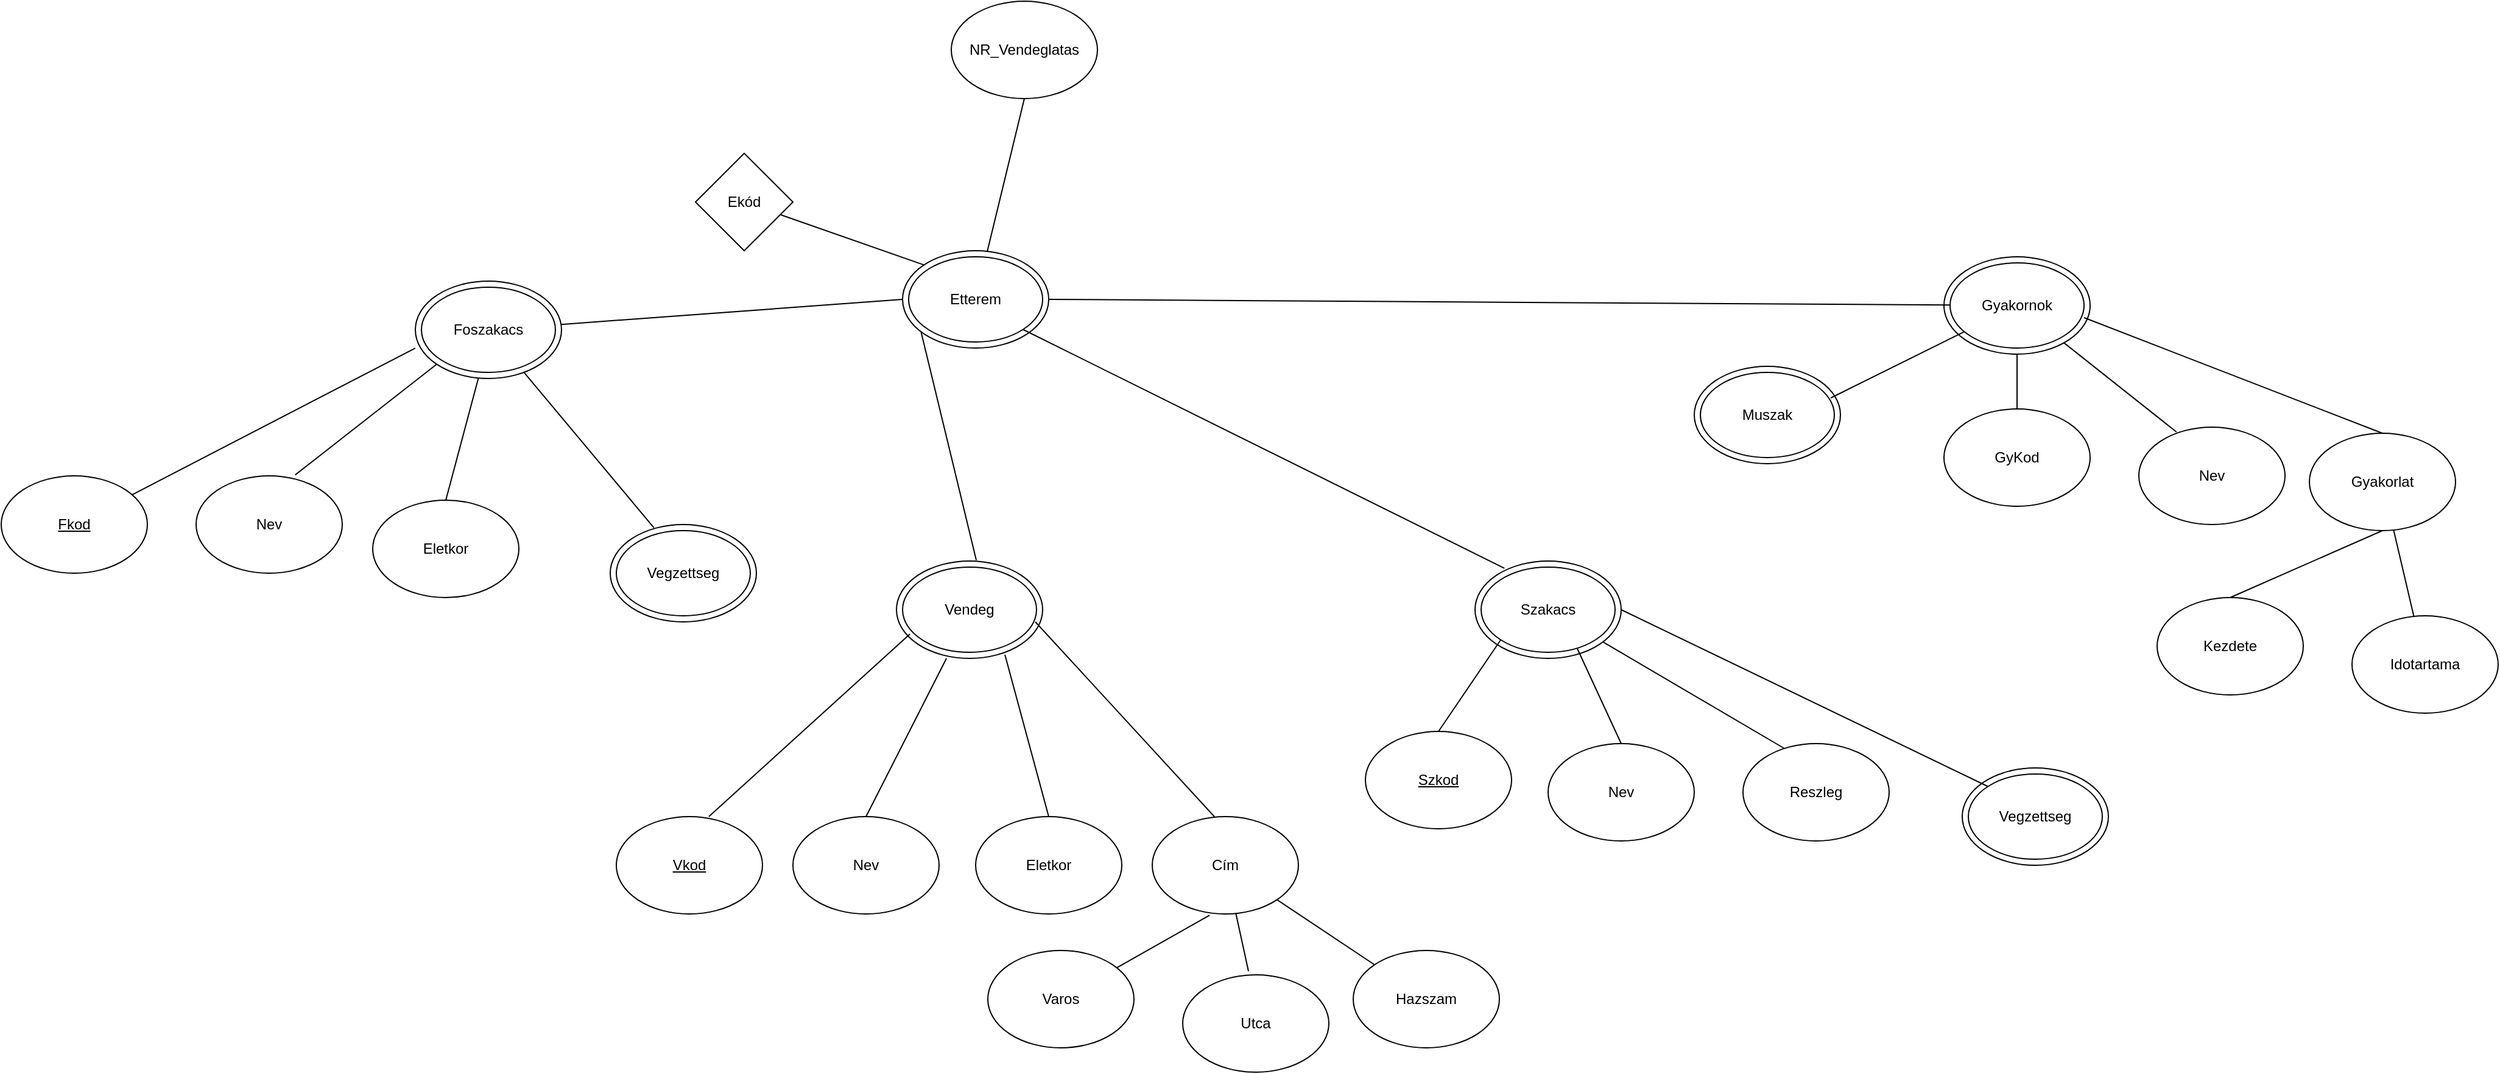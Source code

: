 <mxfile version="20.4.0" type="onedrive"><diagram id="vdZHbkWe7pP10HHPcf0l" name="Page-1"><mxGraphModel dx="2272" dy="793" grid="1" gridSize="10" guides="1" tooltips="1" connect="1" arrows="1" fold="1" page="1" pageScale="1" pageWidth="850" pageHeight="1100" math="0" shadow="0"><root><mxCell id="0"/><mxCell id="1" parent="0"/><mxCell id="-vQt76Hq8VbvWA_vLQUv-2" value="" style="ellipse;whiteSpace=wrap;html=1;" vertex="1" parent="1"><mxGeometry x="360" y="245" width="120" height="80" as="geometry"/></mxCell><mxCell id="-vQt76Hq8VbvWA_vLQUv-3" value="Etterem" style="ellipse;whiteSpace=wrap;html=1;" vertex="1" parent="1"><mxGeometry x="365" y="250" width="110" height="70" as="geometry"/></mxCell><mxCell id="-vQt76Hq8VbvWA_vLQUv-7" value="" style="ellipse;whiteSpace=wrap;html=1;" vertex="1" parent="1"><mxGeometry x="355" y="500" width="120" height="80" as="geometry"/></mxCell><mxCell id="-vQt76Hq8VbvWA_vLQUv-8" value="Vendeg" style="ellipse;whiteSpace=wrap;html=1;" vertex="1" parent="1"><mxGeometry x="360" y="505" width="110" height="70" as="geometry"/></mxCell><mxCell id="-vQt76Hq8VbvWA_vLQUv-9" value="" style="ellipse;whiteSpace=wrap;html=1;" vertex="1" parent="1"><mxGeometry x="830" y="500" width="120" height="80" as="geometry"/></mxCell><mxCell id="-vQt76Hq8VbvWA_vLQUv-10" value="&lt;span style=&quot;white-space: pre;&quot;&gt;Szakacs&lt;br&gt;&lt;/span&gt;" style="ellipse;whiteSpace=wrap;html=1;" vertex="1" parent="1"><mxGeometry x="835" y="505" width="110" height="70" as="geometry"/></mxCell><mxCell id="-vQt76Hq8VbvWA_vLQUv-11" value="" style="ellipse;whiteSpace=wrap;html=1;" vertex="1" parent="1"><mxGeometry x="-40" y="270" width="120" height="80" as="geometry"/></mxCell><mxCell id="-vQt76Hq8VbvWA_vLQUv-12" value="Foszakacs" style="ellipse;whiteSpace=wrap;html=1;" vertex="1" parent="1"><mxGeometry x="-35" y="275" width="110" height="70" as="geometry"/></mxCell><mxCell id="-vQt76Hq8VbvWA_vLQUv-13" value="" style="ellipse;whiteSpace=wrap;html=1;" vertex="1" parent="1"><mxGeometry x="1215" y="250" width="120" height="80" as="geometry"/></mxCell><mxCell id="-vQt76Hq8VbvWA_vLQUv-14" value="Gyakornok" style="ellipse;whiteSpace=wrap;html=1;" vertex="1" parent="1"><mxGeometry x="1220" y="255" width="110" height="70" as="geometry"/></mxCell><mxCell id="-vQt76Hq8VbvWA_vLQUv-19" value="NR_Vendeglatas" style="ellipse;whiteSpace=wrap;html=1;" vertex="1" parent="1"><mxGeometry x="400" y="40" width="120" height="80" as="geometry"/></mxCell><mxCell id="-vQt76Hq8VbvWA_vLQUv-22" value="Nev" style="ellipse;whiteSpace=wrap;html=1;" vertex="1" parent="1"><mxGeometry x="-220" y="430" width="120" height="80" as="geometry"/></mxCell><mxCell id="-vQt76Hq8VbvWA_vLQUv-23" value="Eletkor" style="ellipse;whiteSpace=wrap;html=1;" vertex="1" parent="1"><mxGeometry x="-75" y="450" width="120" height="80" as="geometry"/></mxCell><mxCell id="-vQt76Hq8VbvWA_vLQUv-24" value="&lt;u&gt;Fkod&lt;/u&gt;" style="ellipse;whiteSpace=wrap;html=1;" vertex="1" parent="1"><mxGeometry x="-380" y="430" width="120" height="80" as="geometry"/></mxCell><mxCell id="-vQt76Hq8VbvWA_vLQUv-26" value="" style="ellipse;whiteSpace=wrap;html=1;" vertex="1" parent="1"><mxGeometry x="120" y="470" width="120" height="80" as="geometry"/></mxCell><mxCell id="-vQt76Hq8VbvWA_vLQUv-27" value="Vegzettseg" style="ellipse;whiteSpace=wrap;html=1;" vertex="1" parent="1"><mxGeometry x="125" y="475" width="110" height="70" as="geometry"/></mxCell><mxCell id="-vQt76Hq8VbvWA_vLQUv-28" value="" style="endArrow=none;html=1;rounded=0;entryX=0.431;entryY=0.999;entryDx=0;entryDy=0;entryPerimeter=0;exitX=0.5;exitY=0;exitDx=0;exitDy=0;" edge="1" parent="1" source="-vQt76Hq8VbvWA_vLQUv-23" target="-vQt76Hq8VbvWA_vLQUv-11"><mxGeometry width="50" height="50" relative="1" as="geometry"><mxPoint x="120" y="430" as="sourcePoint"/><mxPoint x="170" y="380" as="targetPoint"/></mxGeometry></mxCell><mxCell id="-vQt76Hq8VbvWA_vLQUv-29" value="" style="endArrow=none;html=1;rounded=0;entryX=0;entryY=1;entryDx=0;entryDy=0;exitX=0.678;exitY=-0.01;exitDx=0;exitDy=0;exitPerimeter=0;" edge="1" parent="1" source="-vQt76Hq8VbvWA_vLQUv-22" target="-vQt76Hq8VbvWA_vLQUv-11"><mxGeometry width="50" height="50" relative="1" as="geometry"><mxPoint x="-110" y="390" as="sourcePoint"/><mxPoint x="-60" y="340" as="targetPoint"/></mxGeometry></mxCell><mxCell id="-vQt76Hq8VbvWA_vLQUv-30" value="" style="endArrow=none;html=1;rounded=0;entryX=0;entryY=0.688;entryDx=0;entryDy=0;entryPerimeter=0;" edge="1" parent="1" source="-vQt76Hq8VbvWA_vLQUv-24" target="-vQt76Hq8VbvWA_vLQUv-11"><mxGeometry width="50" height="50" relative="1" as="geometry"><mxPoint x="-190" y="380" as="sourcePoint"/><mxPoint x="-140" y="330" as="targetPoint"/></mxGeometry></mxCell><mxCell id="-vQt76Hq8VbvWA_vLQUv-31" value="" style="endArrow=none;html=1;rounded=0;exitX=0.299;exitY=0.033;exitDx=0;exitDy=0;exitPerimeter=0;" edge="1" parent="1" source="-vQt76Hq8VbvWA_vLQUv-26" target="-vQt76Hq8VbvWA_vLQUv-11"><mxGeometry width="50" height="50" relative="1" as="geometry"><mxPoint x="90" y="430" as="sourcePoint"/><mxPoint x="140" y="380" as="targetPoint"/></mxGeometry></mxCell><mxCell id="-vQt76Hq8VbvWA_vLQUv-32" value="" style="endArrow=none;html=1;rounded=0;entryX=0;entryY=0.5;entryDx=0;entryDy=0;" edge="1" parent="1" source="-vQt76Hq8VbvWA_vLQUv-11" target="-vQt76Hq8VbvWA_vLQUv-2"><mxGeometry width="50" height="50" relative="1" as="geometry"><mxPoint x="340" y="400" as="sourcePoint"/><mxPoint x="390" y="350" as="targetPoint"/></mxGeometry></mxCell><mxCell id="-vQt76Hq8VbvWA_vLQUv-33" value="" style="endArrow=none;html=1;rounded=0;entryX=0.5;entryY=1;entryDx=0;entryDy=0;" edge="1" parent="1" source="-vQt76Hq8VbvWA_vLQUv-2" target="-vQt76Hq8VbvWA_vLQUv-19"><mxGeometry width="50" height="50" relative="1" as="geometry"><mxPoint x="560" y="230" as="sourcePoint"/><mxPoint x="610" y="180" as="targetPoint"/></mxGeometry></mxCell><mxCell id="-vQt76Hq8VbvWA_vLQUv-34" value="" style="endArrow=none;html=1;rounded=0;entryX=0.091;entryY=0.871;entryDx=0;entryDy=0;entryPerimeter=0;exitX=0.546;exitY=-0.01;exitDx=0;exitDy=0;exitPerimeter=0;" edge="1" parent="1" source="-vQt76Hq8VbvWA_vLQUv-7" target="-vQt76Hq8VbvWA_vLQUv-3"><mxGeometry width="50" height="50" relative="1" as="geometry"><mxPoint x="650" y="240" as="sourcePoint"/><mxPoint x="700" y="190" as="targetPoint"/></mxGeometry></mxCell><mxCell id="-vQt76Hq8VbvWA_vLQUv-35" value="" style="endArrow=none;html=1;rounded=0;exitX=0.201;exitY=0.074;exitDx=0;exitDy=0;exitPerimeter=0;entryX=1;entryY=1;entryDx=0;entryDy=0;" edge="1" parent="1" source="-vQt76Hq8VbvWA_vLQUv-9" target="-vQt76Hq8VbvWA_vLQUv-3"><mxGeometry width="50" height="50" relative="1" as="geometry"><mxPoint x="810" y="310" as="sourcePoint"/><mxPoint x="860" y="260" as="targetPoint"/></mxGeometry></mxCell><mxCell id="-vQt76Hq8VbvWA_vLQUv-36" value="" style="endArrow=none;html=1;rounded=0;entryX=1;entryY=0.5;entryDx=0;entryDy=0;" edge="1" parent="1" source="-vQt76Hq8VbvWA_vLQUv-14" target="-vQt76Hq8VbvWA_vLQUv-2"><mxGeometry width="50" height="50" relative="1" as="geometry"><mxPoint x="820" y="190" as="sourcePoint"/><mxPoint x="870" y="140" as="targetPoint"/></mxGeometry></mxCell><mxCell id="-vQt76Hq8VbvWA_vLQUv-37" value="Nev" style="ellipse;whiteSpace=wrap;html=1;" vertex="1" parent="1"><mxGeometry x="270" y="710" width="120" height="80" as="geometry"/></mxCell><mxCell id="-vQt76Hq8VbvWA_vLQUv-38" value="Eletkor" style="ellipse;whiteSpace=wrap;html=1;" vertex="1" parent="1"><mxGeometry x="420" y="710" width="120" height="80" as="geometry"/></mxCell><mxCell id="-vQt76Hq8VbvWA_vLQUv-39" value="&lt;u&gt;Vkod&lt;/u&gt;" style="ellipse;whiteSpace=wrap;html=1;" vertex="1" parent="1"><mxGeometry x="125" y="710" width="120" height="80" as="geometry"/></mxCell><mxCell id="-vQt76Hq8VbvWA_vLQUv-40" value="Cím" style="ellipse;whiteSpace=wrap;html=1;" vertex="1" parent="1"><mxGeometry x="565" y="710" width="120" height="80" as="geometry"/></mxCell><mxCell id="-vQt76Hq8VbvWA_vLQUv-41" value="" style="endArrow=none;html=1;rounded=0;exitX=0.633;exitY=0;exitDx=0;exitDy=0;exitPerimeter=0;entryX=0.055;entryY=0.786;entryDx=0;entryDy=0;entryPerimeter=0;" edge="1" parent="1" source="-vQt76Hq8VbvWA_vLQUv-39" target="-vQt76Hq8VbvWA_vLQUv-8"><mxGeometry width="50" height="50" relative="1" as="geometry"><mxPoint x="230" y="560" as="sourcePoint"/><mxPoint x="280" y="510" as="targetPoint"/></mxGeometry></mxCell><mxCell id="-vQt76Hq8VbvWA_vLQUv-42" value="" style="endArrow=none;html=1;rounded=0;exitX=0.5;exitY=0;exitDx=0;exitDy=0;entryX=0.342;entryY=1;entryDx=0;entryDy=0;entryPerimeter=0;" edge="1" parent="1" source="-vQt76Hq8VbvWA_vLQUv-37" target="-vQt76Hq8VbvWA_vLQUv-7"><mxGeometry width="50" height="50" relative="1" as="geometry"><mxPoint x="230" y="560" as="sourcePoint"/><mxPoint x="280" y="510" as="targetPoint"/></mxGeometry></mxCell><mxCell id="-vQt76Hq8VbvWA_vLQUv-43" value="" style="endArrow=none;html=1;rounded=0;entryX=0.742;entryY=0.963;entryDx=0;entryDy=0;entryPerimeter=0;exitX=0.5;exitY=0;exitDx=0;exitDy=0;" edge="1" parent="1" source="-vQt76Hq8VbvWA_vLQUv-38" target="-vQt76Hq8VbvWA_vLQUv-7"><mxGeometry width="50" height="50" relative="1" as="geometry"><mxPoint x="460" y="660" as="sourcePoint"/><mxPoint x="510" y="610" as="targetPoint"/></mxGeometry></mxCell><mxCell id="-vQt76Hq8VbvWA_vLQUv-44" value="" style="endArrow=none;html=1;rounded=0;entryX=0.991;entryY=0.643;entryDx=0;entryDy=0;entryPerimeter=0;exitX=0.425;exitY=0;exitDx=0;exitDy=0;exitPerimeter=0;" edge="1" parent="1" source="-vQt76Hq8VbvWA_vLQUv-40" target="-vQt76Hq8VbvWA_vLQUv-8"><mxGeometry width="50" height="50" relative="1" as="geometry"><mxPoint x="550" y="710" as="sourcePoint"/><mxPoint x="600" y="660" as="targetPoint"/></mxGeometry></mxCell><mxCell id="-vQt76Hq8VbvWA_vLQUv-45" value="Varos" style="ellipse;whiteSpace=wrap;html=1;" vertex="1" parent="1"><mxGeometry x="430" y="820" width="120" height="80" as="geometry"/></mxCell><mxCell id="-vQt76Hq8VbvWA_vLQUv-46" value="Utca" style="ellipse;whiteSpace=wrap;html=1;" vertex="1" parent="1"><mxGeometry x="590" y="840" width="120" height="80" as="geometry"/></mxCell><mxCell id="-vQt76Hq8VbvWA_vLQUv-47" value="Hazszam" style="ellipse;whiteSpace=wrap;html=1;" vertex="1" parent="1"><mxGeometry x="730" y="820" width="120" height="80" as="geometry"/></mxCell><mxCell id="-vQt76Hq8VbvWA_vLQUv-48" value="" style="endArrow=none;html=1;rounded=0;entryX=0.392;entryY=1.013;entryDx=0;entryDy=0;entryPerimeter=0;" edge="1" parent="1" source="-vQt76Hq8VbvWA_vLQUv-45" target="-vQt76Hq8VbvWA_vLQUv-40"><mxGeometry width="50" height="50" relative="1" as="geometry"><mxPoint x="230" y="560" as="sourcePoint"/><mxPoint x="280" y="510" as="targetPoint"/></mxGeometry></mxCell><mxCell id="-vQt76Hq8VbvWA_vLQUv-49" value="" style="endArrow=none;html=1;rounded=0;exitX=0.45;exitY=-0.037;exitDx=0;exitDy=0;exitPerimeter=0;" edge="1" parent="1" source="-vQt76Hq8VbvWA_vLQUv-46" target="-vQt76Hq8VbvWA_vLQUv-40"><mxGeometry width="50" height="50" relative="1" as="geometry"><mxPoint x="670" y="840" as="sourcePoint"/><mxPoint x="720" y="790" as="targetPoint"/></mxGeometry></mxCell><mxCell id="-vQt76Hq8VbvWA_vLQUv-50" value="" style="endArrow=none;html=1;rounded=0;" edge="1" parent="1" source="-vQt76Hq8VbvWA_vLQUv-47" target="-vQt76Hq8VbvWA_vLQUv-40"><mxGeometry width="50" height="50" relative="1" as="geometry"><mxPoint x="760" y="770" as="sourcePoint"/><mxPoint x="810" y="720" as="targetPoint"/></mxGeometry></mxCell><mxCell id="-vQt76Hq8VbvWA_vLQUv-51" value="Nev" style="ellipse;whiteSpace=wrap;html=1;" vertex="1" parent="1"><mxGeometry x="890" y="650" width="120" height="80" as="geometry"/></mxCell><mxCell id="-vQt76Hq8VbvWA_vLQUv-52" value="&lt;u&gt;Szkod&lt;/u&gt;" style="ellipse;whiteSpace=wrap;html=1;" vertex="1" parent="1"><mxGeometry x="740" y="640" width="120" height="80" as="geometry"/></mxCell><mxCell id="-vQt76Hq8VbvWA_vLQUv-53" value="Reszleg" style="ellipse;whiteSpace=wrap;html=1;" vertex="1" parent="1"><mxGeometry x="1050" y="650" width="120" height="80" as="geometry"/></mxCell><mxCell id="-vQt76Hq8VbvWA_vLQUv-54" value="" style="endArrow=none;html=1;rounded=0;exitX=0.5;exitY=0;exitDx=0;exitDy=0;entryX=0;entryY=1;entryDx=0;entryDy=0;" edge="1" parent="1" source="-vQt76Hq8VbvWA_vLQUv-52" target="-vQt76Hq8VbvWA_vLQUv-10"><mxGeometry width="50" height="50" relative="1" as="geometry"><mxPoint x="660" y="590" as="sourcePoint"/><mxPoint x="710" y="540" as="targetPoint"/></mxGeometry></mxCell><mxCell id="-vQt76Hq8VbvWA_vLQUv-55" value="" style="endArrow=none;html=1;rounded=0;exitX=0.718;exitY=0.957;exitDx=0;exitDy=0;entryX=0.5;entryY=0;entryDx=0;entryDy=0;exitPerimeter=0;" edge="1" parent="1" source="-vQt76Hq8VbvWA_vLQUv-10" target="-vQt76Hq8VbvWA_vLQUv-51"><mxGeometry width="50" height="50" relative="1" as="geometry"><mxPoint x="810" y="650" as="sourcePoint"/><mxPoint x="861.109" y="574.749" as="targetPoint"/></mxGeometry></mxCell><mxCell id="-vQt76Hq8VbvWA_vLQUv-56" value="" style="endArrow=none;html=1;rounded=0;exitX=0.283;exitY=0.05;exitDx=0;exitDy=0;exitPerimeter=0;" edge="1" parent="1" source="-vQt76Hq8VbvWA_vLQUv-53" target="-vQt76Hq8VbvWA_vLQUv-9"><mxGeometry width="50" height="50" relative="1" as="geometry"><mxPoint x="923.98" y="581.99" as="sourcePoint"/><mxPoint x="960" y="660" as="targetPoint"/></mxGeometry></mxCell><mxCell id="-vQt76Hq8VbvWA_vLQUv-57" value="" style="ellipse;whiteSpace=wrap;html=1;" vertex="1" parent="1"><mxGeometry x="1230" y="670" width="120" height="80" as="geometry"/></mxCell><mxCell id="-vQt76Hq8VbvWA_vLQUv-58" value="Vegzettseg" style="ellipse;whiteSpace=wrap;html=1;" vertex="1" parent="1"><mxGeometry x="1235" y="675" width="110" height="70" as="geometry"/></mxCell><mxCell id="-vQt76Hq8VbvWA_vLQUv-59" value="" style="endArrow=none;html=1;rounded=0;exitX=0;exitY=0;exitDx=0;exitDy=0;entryX=1;entryY=0.5;entryDx=0;entryDy=0;" edge="1" parent="1" source="-vQt76Hq8VbvWA_vLQUv-58" target="-vQt76Hq8VbvWA_vLQUv-9"><mxGeometry width="50" height="50" relative="1" as="geometry"><mxPoint x="1093.96" y="664" as="sourcePoint"/><mxPoint x="944.909" y="576.526" as="targetPoint"/></mxGeometry></mxCell><mxCell id="-vQt76Hq8VbvWA_vLQUv-60" value="Idotartama" style="ellipse;whiteSpace=wrap;html=1;" vertex="1" parent="1"><mxGeometry x="1550" y="545" width="120" height="80" as="geometry"/></mxCell><mxCell id="-vQt76Hq8VbvWA_vLQUv-61" value="Kezdete" style="ellipse;whiteSpace=wrap;html=1;" vertex="1" parent="1"><mxGeometry x="1390" y="530" width="120" height="80" as="geometry"/></mxCell><mxCell id="-vQt76Hq8VbvWA_vLQUv-62" value="GyKod" style="ellipse;whiteSpace=wrap;html=1;" vertex="1" parent="1"><mxGeometry x="1215" y="375" width="120" height="80" as="geometry"/></mxCell><mxCell id="-vQt76Hq8VbvWA_vLQUv-63" value="Nev" style="ellipse;whiteSpace=wrap;html=1;" vertex="1" parent="1"><mxGeometry x="1375" y="390" width="120" height="80" as="geometry"/></mxCell><mxCell id="-vQt76Hq8VbvWA_vLQUv-64" value="Gyakorlat" style="ellipse;whiteSpace=wrap;html=1;" vertex="1" parent="1"><mxGeometry x="1515" y="395" width="120" height="80" as="geometry"/></mxCell><mxCell id="-vQt76Hq8VbvWA_vLQUv-67" value="" style="endArrow=none;html=1;rounded=0;exitX=0.5;exitY=0;exitDx=0;exitDy=0;" edge="1" parent="1" source="-vQt76Hq8VbvWA_vLQUv-62" target="-vQt76Hq8VbvWA_vLQUv-13"><mxGeometry width="50" height="50" relative="1" as="geometry"><mxPoint x="1310" y="390" as="sourcePoint"/><mxPoint x="1360" y="340" as="targetPoint"/></mxGeometry></mxCell><mxCell id="-vQt76Hq8VbvWA_vLQUv-68" value="" style="endArrow=none;html=1;rounded=0;exitX=0.258;exitY=0.05;exitDx=0;exitDy=0;exitPerimeter=0;" edge="1" parent="1" source="-vQt76Hq8VbvWA_vLQUv-63" target="-vQt76Hq8VbvWA_vLQUv-13"><mxGeometry width="50" height="50" relative="1" as="geometry"><mxPoint x="1285" y="385" as="sourcePoint"/><mxPoint x="1285" y="340" as="targetPoint"/></mxGeometry></mxCell><mxCell id="-vQt76Hq8VbvWA_vLQUv-69" value="" style="endArrow=none;html=1;rounded=0;exitX=0.5;exitY=0;exitDx=0;exitDy=0;entryX=1;entryY=0.643;entryDx=0;entryDy=0;entryPerimeter=0;" edge="1" parent="1" source="-vQt76Hq8VbvWA_vLQUv-64" target="-vQt76Hq8VbvWA_vLQUv-14"><mxGeometry width="50" height="50" relative="1" as="geometry"><mxPoint x="1502.55" y="375" as="sourcePoint"/><mxPoint x="1410.001" y="301.729" as="targetPoint"/></mxGeometry></mxCell><mxCell id="-vQt76Hq8VbvWA_vLQUv-70" value="" style="endArrow=none;html=1;rounded=0;exitX=0.5;exitY=1;exitDx=0;exitDy=0;entryX=0.5;entryY=0;entryDx=0;entryDy=0;" edge="1" parent="1" source="-vQt76Hq8VbvWA_vLQUv-64" target="-vQt76Hq8VbvWA_vLQUv-61"><mxGeometry width="50" height="50" relative="1" as="geometry"><mxPoint x="1585" y="405" as="sourcePoint"/><mxPoint x="1340" y="310.01" as="targetPoint"/></mxGeometry></mxCell><mxCell id="-vQt76Hq8VbvWA_vLQUv-71" value="" style="endArrow=none;html=1;rounded=0;" edge="1" parent="1" source="-vQt76Hq8VbvWA_vLQUv-64" target="-vQt76Hq8VbvWA_vLQUv-60"><mxGeometry width="50" height="50" relative="1" as="geometry"><mxPoint x="1585" y="485" as="sourcePoint"/><mxPoint x="1460" y="540" as="targetPoint"/></mxGeometry></mxCell><mxCell id="-vQt76Hq8VbvWA_vLQUv-72" value="" style="ellipse;whiteSpace=wrap;html=1;" vertex="1" parent="1"><mxGeometry x="1010" y="340" width="120" height="80" as="geometry"/></mxCell><mxCell id="-vQt76Hq8VbvWA_vLQUv-73" value="Muszak" style="ellipse;whiteSpace=wrap;html=1;" vertex="1" parent="1"><mxGeometry x="1015" y="345" width="110" height="70" as="geometry"/></mxCell><mxCell id="-vQt76Hq8VbvWA_vLQUv-76" value="" style="endArrow=none;html=1;rounded=0;exitX=0.973;exitY=0.3;exitDx=0;exitDy=0;exitPerimeter=0;" edge="1" parent="1" source="-vQt76Hq8VbvWA_vLQUv-73" target="-vQt76Hq8VbvWA_vLQUv-14"><mxGeometry width="50" height="50" relative="1" as="geometry"><mxPoint x="1160" y="360" as="sourcePoint"/><mxPoint x="1210" y="310" as="targetPoint"/></mxGeometry></mxCell><mxCell id="-vQt76Hq8VbvWA_vLQUv-77" value="Ekód" style="rhombus;whiteSpace=wrap;html=1;" vertex="1" parent="1"><mxGeometry x="190" y="165" width="80" height="80" as="geometry"/></mxCell><mxCell id="-vQt76Hq8VbvWA_vLQUv-78" value="" style="endArrow=none;html=1;rounded=0;entryX=0;entryY=0;entryDx=0;entryDy=0;" edge="1" parent="1" source="-vQt76Hq8VbvWA_vLQUv-77" target="-vQt76Hq8VbvWA_vLQUv-2"><mxGeometry width="50" height="50" relative="1" as="geometry"><mxPoint x="300" y="245" as="sourcePoint"/><mxPoint x="350" y="195" as="targetPoint"/></mxGeometry></mxCell></root></mxGraphModel></diagram></mxfile>